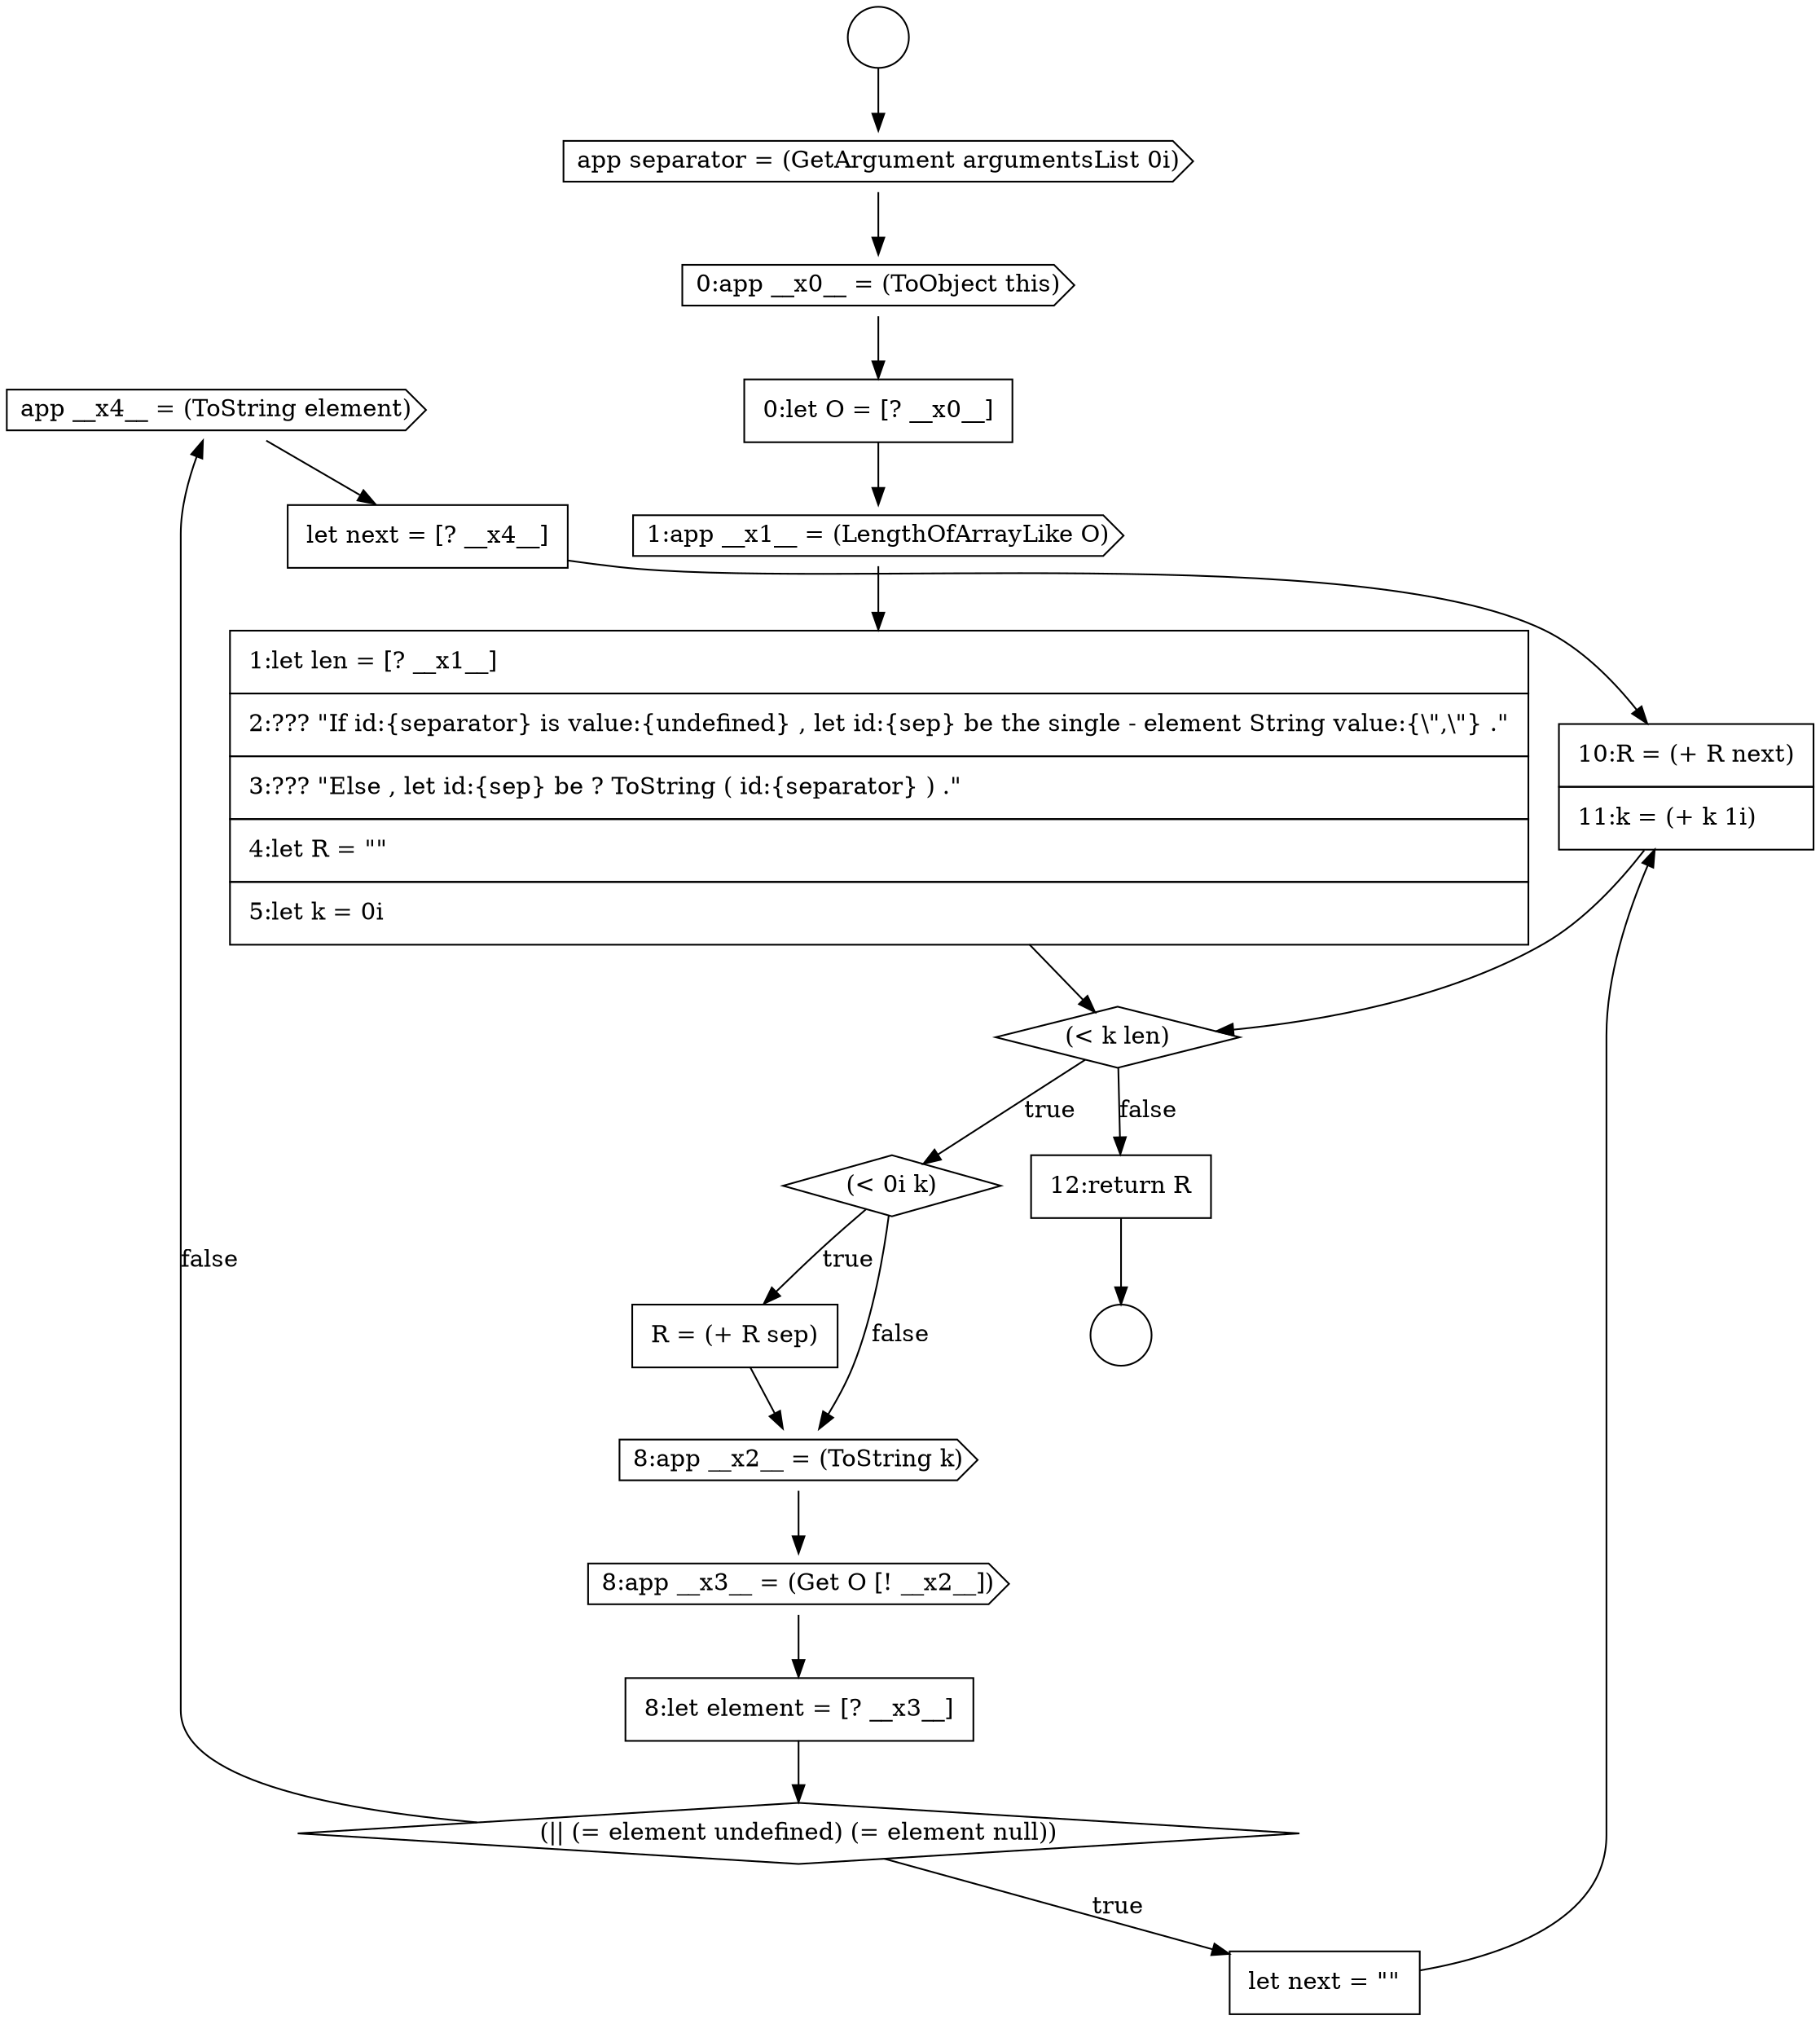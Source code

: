 digraph {
  node16105 [shape=cds, label=<<font color="black">app __x4__ = (ToString element)</font>> color="black" fillcolor="white" style=filled]
  node16099 [shape=none, margin=0, label=<<font color="black">
    <table border="0" cellborder="1" cellspacing="0" cellpadding="10">
      <tr><td align="left">R = (+ R sep)</td></tr>
    </table>
  </font>> color="black" fillcolor="white" style=filled]
  node16091 [shape=circle label=" " color="black" fillcolor="white" style=filled]
  node16104 [shape=none, margin=0, label=<<font color="black">
    <table border="0" cellborder="1" cellspacing="0" cellpadding="10">
      <tr><td align="left">let next = &quot;&quot;</td></tr>
    </table>
  </font>> color="black" fillcolor="white" style=filled]
  node16108 [shape=none, margin=0, label=<<font color="black">
    <table border="0" cellborder="1" cellspacing="0" cellpadding="10">
      <tr><td align="left">12:return R</td></tr>
    </table>
  </font>> color="black" fillcolor="white" style=filled]
  node16107 [shape=none, margin=0, label=<<font color="black">
    <table border="0" cellborder="1" cellspacing="0" cellpadding="10">
      <tr><td align="left">10:R = (+ R next)</td></tr>
      <tr><td align="left">11:k = (+ k 1i)</td></tr>
    </table>
  </font>> color="black" fillcolor="white" style=filled]
  node16106 [shape=none, margin=0, label=<<font color="black">
    <table border="0" cellborder="1" cellspacing="0" cellpadding="10">
      <tr><td align="left">let next = [? __x4__]</td></tr>
    </table>
  </font>> color="black" fillcolor="white" style=filled]
  node16102 [shape=none, margin=0, label=<<font color="black">
    <table border="0" cellborder="1" cellspacing="0" cellpadding="10">
      <tr><td align="left">8:let element = [? __x3__]</td></tr>
    </table>
  </font>> color="black" fillcolor="white" style=filled]
  node16103 [shape=diamond, label=<<font color="black">(|| (= element undefined) (= element null))</font>> color="black" fillcolor="white" style=filled]
  node16092 [shape=cds, label=<<font color="black">app separator = (GetArgument argumentsList 0i)</font>> color="black" fillcolor="white" style=filled]
  node16100 [shape=cds, label=<<font color="black">8:app __x2__ = (ToString k)</font>> color="black" fillcolor="white" style=filled]
  node16095 [shape=cds, label=<<font color="black">1:app __x1__ = (LengthOfArrayLike O)</font>> color="black" fillcolor="white" style=filled]
  node16090 [shape=circle label=" " color="black" fillcolor="white" style=filled]
  node16101 [shape=cds, label=<<font color="black">8:app __x3__ = (Get O [! __x2__])</font>> color="black" fillcolor="white" style=filled]
  node16094 [shape=none, margin=0, label=<<font color="black">
    <table border="0" cellborder="1" cellspacing="0" cellpadding="10">
      <tr><td align="left">0:let O = [? __x0__]</td></tr>
    </table>
  </font>> color="black" fillcolor="white" style=filled]
  node16096 [shape=none, margin=0, label=<<font color="black">
    <table border="0" cellborder="1" cellspacing="0" cellpadding="10">
      <tr><td align="left">1:let len = [? __x1__]</td></tr>
      <tr><td align="left">2:??? &quot;If id:{separator} is value:{undefined} , let id:{sep} be the single - element String value:{\&quot;,\&quot;} .&quot;</td></tr>
      <tr><td align="left">3:??? &quot;Else , let id:{sep} be ? ToString ( id:{separator} ) .&quot;</td></tr>
      <tr><td align="left">4:let R = &quot;&quot;</td></tr>
      <tr><td align="left">5:let k = 0i</td></tr>
    </table>
  </font>> color="black" fillcolor="white" style=filled]
  node16097 [shape=diamond, label=<<font color="black">(&lt; k len)</font>> color="black" fillcolor="white" style=filled]
  node16098 [shape=diamond, label=<<font color="black">(&lt; 0i k)</font>> color="black" fillcolor="white" style=filled]
  node16093 [shape=cds, label=<<font color="black">0:app __x0__ = (ToObject this)</font>> color="black" fillcolor="white" style=filled]
  node16102 -> node16103 [ color="black"]
  node16108 -> node16091 [ color="black"]
  node16097 -> node16098 [label=<<font color="black">true</font>> color="black"]
  node16097 -> node16108 [label=<<font color="black">false</font>> color="black"]
  node16100 -> node16101 [ color="black"]
  node16099 -> node16100 [ color="black"]
  node16101 -> node16102 [ color="black"]
  node16094 -> node16095 [ color="black"]
  node16106 -> node16107 [ color="black"]
  node16103 -> node16104 [label=<<font color="black">true</font>> color="black"]
  node16103 -> node16105 [label=<<font color="black">false</font>> color="black"]
  node16104 -> node16107 [ color="black"]
  node16093 -> node16094 [ color="black"]
  node16098 -> node16099 [label=<<font color="black">true</font>> color="black"]
  node16098 -> node16100 [label=<<font color="black">false</font>> color="black"]
  node16092 -> node16093 [ color="black"]
  node16107 -> node16097 [ color="black"]
  node16090 -> node16092 [ color="black"]
  node16105 -> node16106 [ color="black"]
  node16095 -> node16096 [ color="black"]
  node16096 -> node16097 [ color="black"]
}
